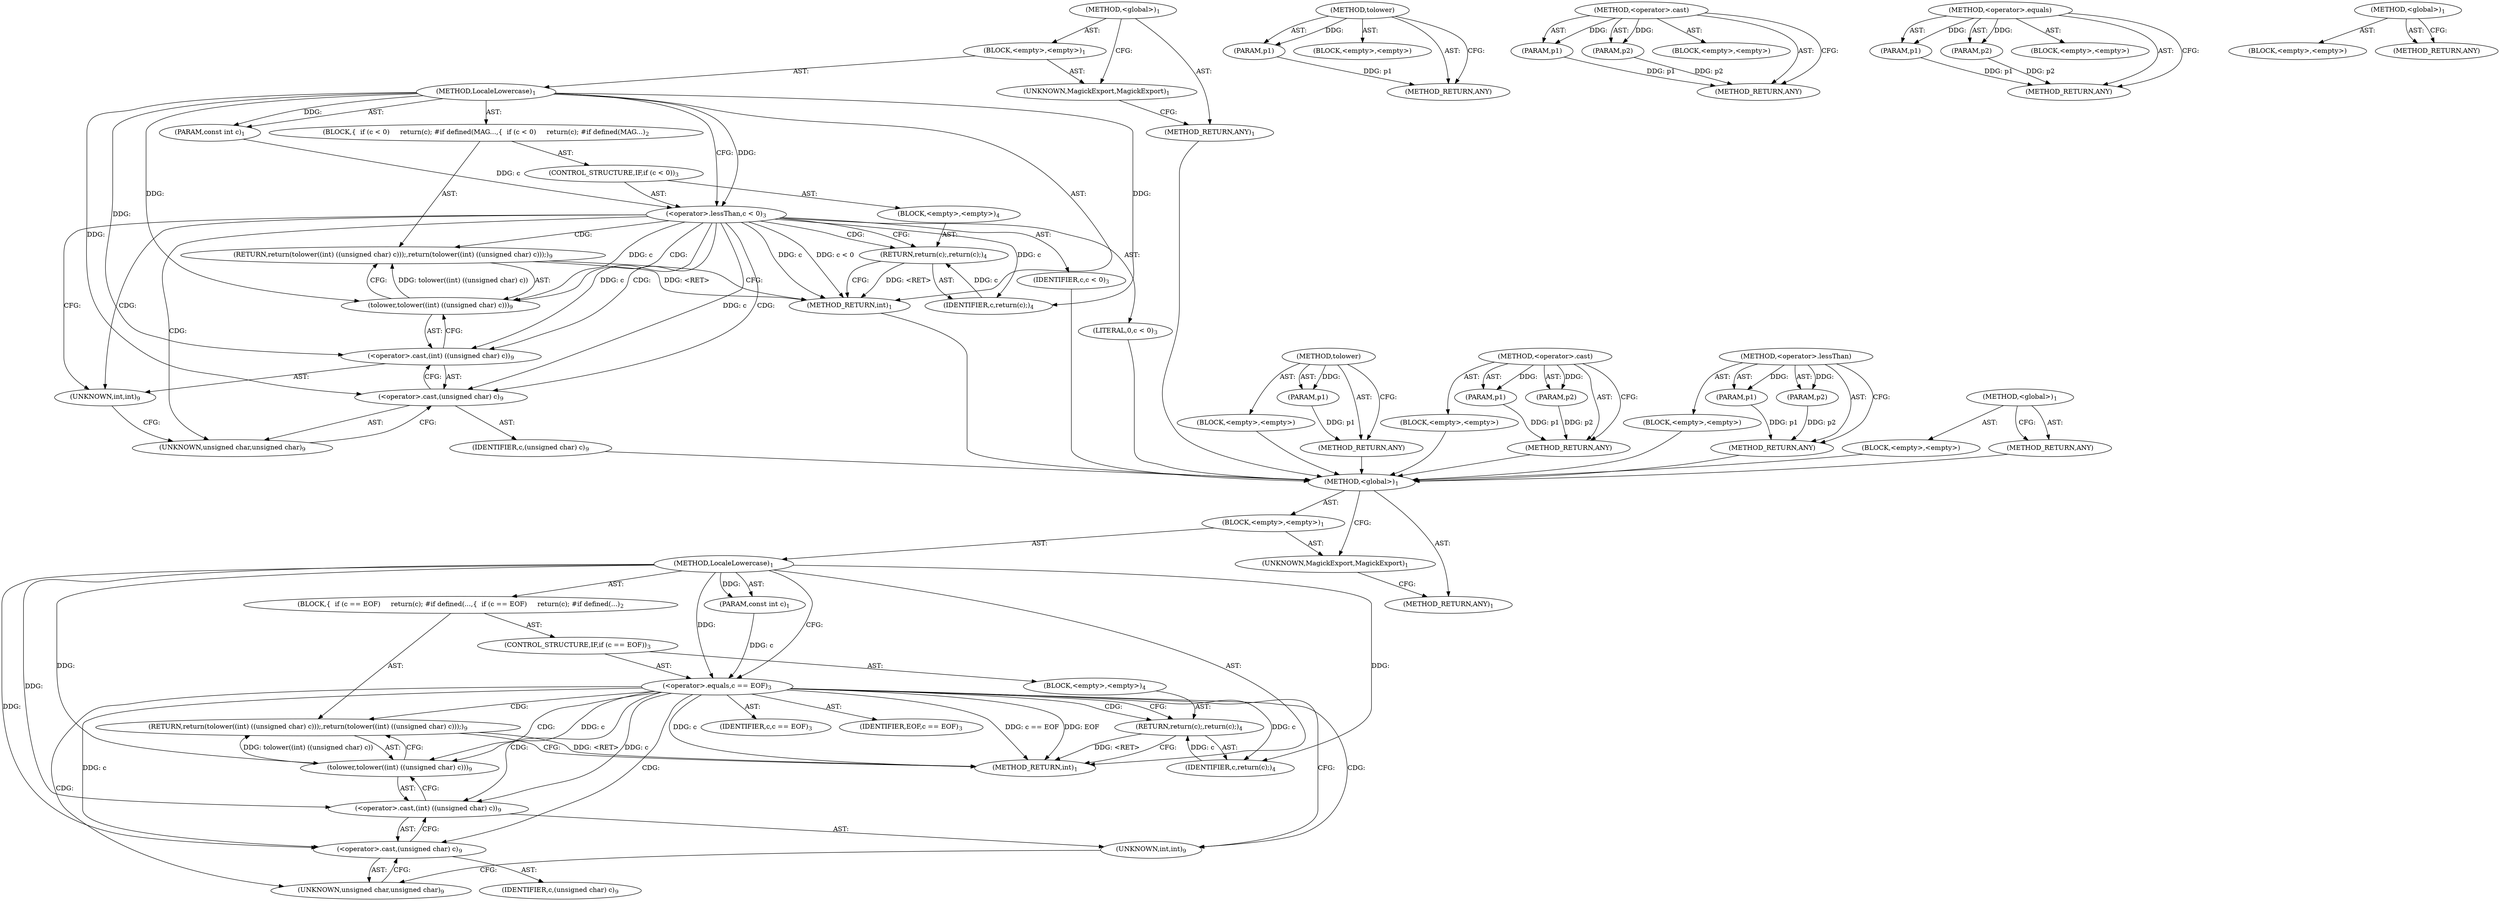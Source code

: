 digraph "&lt;global&gt;" {
vulnerable_6 [label=<(METHOD,&lt;global&gt;)<SUB>1</SUB>>];
vulnerable_7 [label=<(BLOCK,&lt;empty&gt;,&lt;empty&gt;)<SUB>1</SUB>>];
vulnerable_8 [label=<(UNKNOWN,MagickExport,MagickExport)<SUB>1</SUB>>];
vulnerable_9 [label=<(METHOD,LocaleLowercase)<SUB>1</SUB>>];
vulnerable_10 [label=<(PARAM,const int c)<SUB>1</SUB>>];
vulnerable_11 [label=<(BLOCK,{
  if (c &lt; 0)
     return(c);
 #if defined(MAG...,{
  if (c &lt; 0)
     return(c);
 #if defined(MAG...)<SUB>2</SUB>>];
vulnerable_12 [label=<(CONTROL_STRUCTURE,IF,if (c &lt; 0))<SUB>3</SUB>>];
vulnerable_13 [label=<(&lt;operator&gt;.lessThan,c &lt; 0)<SUB>3</SUB>>];
vulnerable_14 [label=<(IDENTIFIER,c,c &lt; 0)<SUB>3</SUB>>];
vulnerable_15 [label=<(LITERAL,0,c &lt; 0)<SUB>3</SUB>>];
vulnerable_16 [label=<(BLOCK,&lt;empty&gt;,&lt;empty&gt;)<SUB>4</SUB>>];
vulnerable_17 [label=<(RETURN,return(c);,return(c);)<SUB>4</SUB>>];
vulnerable_18 [label=<(IDENTIFIER,c,return(c);)<SUB>4</SUB>>];
vulnerable_19 [label=<(RETURN,return(tolower((int) ((unsigned char) c)));,return(tolower((int) ((unsigned char) c)));)<SUB>9</SUB>>];
vulnerable_20 [label=<(tolower,tolower((int) ((unsigned char) c)))<SUB>9</SUB>>];
vulnerable_21 [label=<(&lt;operator&gt;.cast,(int) ((unsigned char) c))<SUB>9</SUB>>];
vulnerable_22 [label=<(UNKNOWN,int,int)<SUB>9</SUB>>];
vulnerable_23 [label=<(&lt;operator&gt;.cast,(unsigned char) c)<SUB>9</SUB>>];
vulnerable_24 [label=<(UNKNOWN,unsigned char,unsigned char)<SUB>9</SUB>>];
vulnerable_25 [label=<(IDENTIFIER,c,(unsigned char) c)<SUB>9</SUB>>];
vulnerable_26 [label=<(METHOD_RETURN,int)<SUB>1</SUB>>];
vulnerable_28 [label=<(METHOD_RETURN,ANY)<SUB>1</SUB>>];
vulnerable_48 [label=<(METHOD,tolower)>];
vulnerable_49 [label=<(PARAM,p1)>];
vulnerable_50 [label=<(BLOCK,&lt;empty&gt;,&lt;empty&gt;)>];
vulnerable_51 [label=<(METHOD_RETURN,ANY)>];
vulnerable_52 [label=<(METHOD,&lt;operator&gt;.cast)>];
vulnerable_53 [label=<(PARAM,p1)>];
vulnerable_54 [label=<(PARAM,p2)>];
vulnerable_55 [label=<(BLOCK,&lt;empty&gt;,&lt;empty&gt;)>];
vulnerable_56 [label=<(METHOD_RETURN,ANY)>];
vulnerable_43 [label=<(METHOD,&lt;operator&gt;.lessThan)>];
vulnerable_44 [label=<(PARAM,p1)>];
vulnerable_45 [label=<(PARAM,p2)>];
vulnerable_46 [label=<(BLOCK,&lt;empty&gt;,&lt;empty&gt;)>];
vulnerable_47 [label=<(METHOD_RETURN,ANY)>];
vulnerable_37 [label=<(METHOD,&lt;global&gt;)<SUB>1</SUB>>];
vulnerable_38 [label=<(BLOCK,&lt;empty&gt;,&lt;empty&gt;)>];
vulnerable_39 [label=<(METHOD_RETURN,ANY)>];
fixed_6 [label=<(METHOD,&lt;global&gt;)<SUB>1</SUB>>];
fixed_7 [label=<(BLOCK,&lt;empty&gt;,&lt;empty&gt;)<SUB>1</SUB>>];
fixed_8 [label=<(UNKNOWN,MagickExport,MagickExport)<SUB>1</SUB>>];
fixed_9 [label=<(METHOD,LocaleLowercase)<SUB>1</SUB>>];
fixed_10 [label=<(PARAM,const int c)<SUB>1</SUB>>];
fixed_11 [label=<(BLOCK,{
  if (c == EOF)
     return(c);
 #if defined(...,{
  if (c == EOF)
     return(c);
 #if defined(...)<SUB>2</SUB>>];
fixed_12 [label=<(CONTROL_STRUCTURE,IF,if (c == EOF))<SUB>3</SUB>>];
fixed_13 [label=<(&lt;operator&gt;.equals,c == EOF)<SUB>3</SUB>>];
fixed_14 [label=<(IDENTIFIER,c,c == EOF)<SUB>3</SUB>>];
fixed_15 [label=<(IDENTIFIER,EOF,c == EOF)<SUB>3</SUB>>];
fixed_16 [label=<(BLOCK,&lt;empty&gt;,&lt;empty&gt;)<SUB>4</SUB>>];
fixed_17 [label=<(RETURN,return(c);,return(c);)<SUB>4</SUB>>];
fixed_18 [label=<(IDENTIFIER,c,return(c);)<SUB>4</SUB>>];
fixed_19 [label=<(RETURN,return(tolower((int) ((unsigned char) c)));,return(tolower((int) ((unsigned char) c)));)<SUB>9</SUB>>];
fixed_20 [label=<(tolower,tolower((int) ((unsigned char) c)))<SUB>9</SUB>>];
fixed_21 [label=<(&lt;operator&gt;.cast,(int) ((unsigned char) c))<SUB>9</SUB>>];
fixed_22 [label=<(UNKNOWN,int,int)<SUB>9</SUB>>];
fixed_23 [label=<(&lt;operator&gt;.cast,(unsigned char) c)<SUB>9</SUB>>];
fixed_24 [label=<(UNKNOWN,unsigned char,unsigned char)<SUB>9</SUB>>];
fixed_25 [label=<(IDENTIFIER,c,(unsigned char) c)<SUB>9</SUB>>];
fixed_26 [label=<(METHOD_RETURN,int)<SUB>1</SUB>>];
fixed_28 [label=<(METHOD_RETURN,ANY)<SUB>1</SUB>>];
fixed_48 [label=<(METHOD,tolower)>];
fixed_49 [label=<(PARAM,p1)>];
fixed_50 [label=<(BLOCK,&lt;empty&gt;,&lt;empty&gt;)>];
fixed_51 [label=<(METHOD_RETURN,ANY)>];
fixed_52 [label=<(METHOD,&lt;operator&gt;.cast)>];
fixed_53 [label=<(PARAM,p1)>];
fixed_54 [label=<(PARAM,p2)>];
fixed_55 [label=<(BLOCK,&lt;empty&gt;,&lt;empty&gt;)>];
fixed_56 [label=<(METHOD_RETURN,ANY)>];
fixed_43 [label=<(METHOD,&lt;operator&gt;.equals)>];
fixed_44 [label=<(PARAM,p1)>];
fixed_45 [label=<(PARAM,p2)>];
fixed_46 [label=<(BLOCK,&lt;empty&gt;,&lt;empty&gt;)>];
fixed_47 [label=<(METHOD_RETURN,ANY)>];
fixed_37 [label=<(METHOD,&lt;global&gt;)<SUB>1</SUB>>];
fixed_38 [label=<(BLOCK,&lt;empty&gt;,&lt;empty&gt;)>];
fixed_39 [label=<(METHOD_RETURN,ANY)>];
vulnerable_6 -> vulnerable_7  [key=0, label="AST: "];
vulnerable_6 -> vulnerable_28  [key=0, label="AST: "];
vulnerable_6 -> vulnerable_8  [key=0, label="CFG: "];
vulnerable_7 -> vulnerable_8  [key=0, label="AST: "];
vulnerable_7 -> vulnerable_9  [key=0, label="AST: "];
vulnerable_8 -> vulnerable_28  [key=0, label="CFG: "];
vulnerable_9 -> vulnerable_10  [key=0, label="AST: "];
vulnerable_9 -> vulnerable_10  [key=1, label="DDG: "];
vulnerable_9 -> vulnerable_11  [key=0, label="AST: "];
vulnerable_9 -> vulnerable_26  [key=0, label="AST: "];
vulnerable_9 -> vulnerable_13  [key=0, label="CFG: "];
vulnerable_9 -> vulnerable_13  [key=1, label="DDG: "];
vulnerable_9 -> vulnerable_20  [key=0, label="DDG: "];
vulnerable_9 -> vulnerable_18  [key=0, label="DDG: "];
vulnerable_9 -> vulnerable_21  [key=0, label="DDG: "];
vulnerable_9 -> vulnerable_23  [key=0, label="DDG: "];
vulnerable_10 -> vulnerable_13  [key=0, label="DDG: c"];
vulnerable_11 -> vulnerable_12  [key=0, label="AST: "];
vulnerable_11 -> vulnerable_19  [key=0, label="AST: "];
vulnerable_12 -> vulnerable_13  [key=0, label="AST: "];
vulnerable_12 -> vulnerable_16  [key=0, label="AST: "];
vulnerable_13 -> vulnerable_14  [key=0, label="AST: "];
vulnerable_13 -> vulnerable_15  [key=0, label="AST: "];
vulnerable_13 -> vulnerable_22  [key=0, label="CFG: "];
vulnerable_13 -> vulnerable_22  [key=1, label="CDG: "];
vulnerable_13 -> vulnerable_17  [key=0, label="CFG: "];
vulnerable_13 -> vulnerable_17  [key=1, label="CDG: "];
vulnerable_13 -> vulnerable_26  [key=0, label="DDG: c"];
vulnerable_13 -> vulnerable_26  [key=1, label="DDG: c &lt; 0"];
vulnerable_13 -> vulnerable_20  [key=0, label="DDG: c"];
vulnerable_13 -> vulnerable_20  [key=1, label="CDG: "];
vulnerable_13 -> vulnerable_18  [key=0, label="DDG: c"];
vulnerable_13 -> vulnerable_21  [key=0, label="DDG: c"];
vulnerable_13 -> vulnerable_21  [key=1, label="CDG: "];
vulnerable_13 -> vulnerable_23  [key=0, label="DDG: c"];
vulnerable_13 -> vulnerable_23  [key=1, label="CDG: "];
vulnerable_13 -> vulnerable_24  [key=0, label="CDG: "];
vulnerable_13 -> vulnerable_19  [key=0, label="CDG: "];
vulnerable_14 -> fixed_6  [key=0];
vulnerable_15 -> fixed_6  [key=0];
vulnerable_16 -> vulnerable_17  [key=0, label="AST: "];
vulnerable_17 -> vulnerable_18  [key=0, label="AST: "];
vulnerable_17 -> vulnerable_26  [key=0, label="CFG: "];
vulnerable_17 -> vulnerable_26  [key=1, label="DDG: &lt;RET&gt;"];
vulnerable_18 -> vulnerable_17  [key=0, label="DDG: c"];
vulnerable_19 -> vulnerable_20  [key=0, label="AST: "];
vulnerable_19 -> vulnerable_26  [key=0, label="CFG: "];
vulnerable_19 -> vulnerable_26  [key=1, label="DDG: &lt;RET&gt;"];
vulnerable_20 -> vulnerable_21  [key=0, label="AST: "];
vulnerable_20 -> vulnerable_19  [key=0, label="CFG: "];
vulnerable_20 -> vulnerable_19  [key=1, label="DDG: tolower((int) ((unsigned char) c))"];
vulnerable_21 -> vulnerable_22  [key=0, label="AST: "];
vulnerable_21 -> vulnerable_23  [key=0, label="AST: "];
vulnerable_21 -> vulnerable_20  [key=0, label="CFG: "];
vulnerable_22 -> vulnerable_24  [key=0, label="CFG: "];
vulnerable_23 -> vulnerable_24  [key=0, label="AST: "];
vulnerable_23 -> vulnerable_25  [key=0, label="AST: "];
vulnerable_23 -> vulnerable_21  [key=0, label="CFG: "];
vulnerable_24 -> vulnerable_23  [key=0, label="CFG: "];
vulnerable_25 -> fixed_6  [key=0];
vulnerable_26 -> fixed_6  [key=0];
vulnerable_28 -> fixed_6  [key=0];
vulnerable_48 -> vulnerable_49  [key=0, label="AST: "];
vulnerable_48 -> vulnerable_49  [key=1, label="DDG: "];
vulnerable_48 -> vulnerable_50  [key=0, label="AST: "];
vulnerable_48 -> vulnerable_51  [key=0, label="AST: "];
vulnerable_48 -> vulnerable_51  [key=1, label="CFG: "];
vulnerable_49 -> vulnerable_51  [key=0, label="DDG: p1"];
vulnerable_50 -> fixed_6  [key=0];
vulnerable_51 -> fixed_6  [key=0];
vulnerable_52 -> vulnerable_53  [key=0, label="AST: "];
vulnerable_52 -> vulnerable_53  [key=1, label="DDG: "];
vulnerable_52 -> vulnerable_55  [key=0, label="AST: "];
vulnerable_52 -> vulnerable_54  [key=0, label="AST: "];
vulnerable_52 -> vulnerable_54  [key=1, label="DDG: "];
vulnerable_52 -> vulnerable_56  [key=0, label="AST: "];
vulnerable_52 -> vulnerable_56  [key=1, label="CFG: "];
vulnerable_53 -> vulnerable_56  [key=0, label="DDG: p1"];
vulnerable_54 -> vulnerable_56  [key=0, label="DDG: p2"];
vulnerable_55 -> fixed_6  [key=0];
vulnerable_56 -> fixed_6  [key=0];
vulnerable_43 -> vulnerable_44  [key=0, label="AST: "];
vulnerable_43 -> vulnerable_44  [key=1, label="DDG: "];
vulnerable_43 -> vulnerable_46  [key=0, label="AST: "];
vulnerable_43 -> vulnerable_45  [key=0, label="AST: "];
vulnerable_43 -> vulnerable_45  [key=1, label="DDG: "];
vulnerable_43 -> vulnerable_47  [key=0, label="AST: "];
vulnerable_43 -> vulnerable_47  [key=1, label="CFG: "];
vulnerable_44 -> vulnerable_47  [key=0, label="DDG: p1"];
vulnerable_45 -> vulnerable_47  [key=0, label="DDG: p2"];
vulnerable_46 -> fixed_6  [key=0];
vulnerable_47 -> fixed_6  [key=0];
vulnerable_37 -> vulnerable_38  [key=0, label="AST: "];
vulnerable_37 -> vulnerable_39  [key=0, label="AST: "];
vulnerable_37 -> vulnerable_39  [key=1, label="CFG: "];
vulnerable_38 -> fixed_6  [key=0];
vulnerable_39 -> fixed_6  [key=0];
fixed_6 -> fixed_7  [key=0, label="AST: "];
fixed_6 -> fixed_28  [key=0, label="AST: "];
fixed_6 -> fixed_8  [key=0, label="CFG: "];
fixed_7 -> fixed_8  [key=0, label="AST: "];
fixed_7 -> fixed_9  [key=0, label="AST: "];
fixed_8 -> fixed_28  [key=0, label="CFG: "];
fixed_9 -> fixed_10  [key=0, label="AST: "];
fixed_9 -> fixed_10  [key=1, label="DDG: "];
fixed_9 -> fixed_11  [key=0, label="AST: "];
fixed_9 -> fixed_26  [key=0, label="AST: "];
fixed_9 -> fixed_13  [key=0, label="CFG: "];
fixed_9 -> fixed_13  [key=1, label="DDG: "];
fixed_9 -> fixed_20  [key=0, label="DDG: "];
fixed_9 -> fixed_18  [key=0, label="DDG: "];
fixed_9 -> fixed_21  [key=0, label="DDG: "];
fixed_9 -> fixed_23  [key=0, label="DDG: "];
fixed_10 -> fixed_13  [key=0, label="DDG: c"];
fixed_11 -> fixed_12  [key=0, label="AST: "];
fixed_11 -> fixed_19  [key=0, label="AST: "];
fixed_12 -> fixed_13  [key=0, label="AST: "];
fixed_12 -> fixed_16  [key=0, label="AST: "];
fixed_13 -> fixed_14  [key=0, label="AST: "];
fixed_13 -> fixed_15  [key=0, label="AST: "];
fixed_13 -> fixed_22  [key=0, label="CFG: "];
fixed_13 -> fixed_22  [key=1, label="CDG: "];
fixed_13 -> fixed_17  [key=0, label="CFG: "];
fixed_13 -> fixed_17  [key=1, label="CDG: "];
fixed_13 -> fixed_26  [key=0, label="DDG: c"];
fixed_13 -> fixed_26  [key=1, label="DDG: c == EOF"];
fixed_13 -> fixed_26  [key=2, label="DDG: EOF"];
fixed_13 -> fixed_20  [key=0, label="DDG: c"];
fixed_13 -> fixed_20  [key=1, label="CDG: "];
fixed_13 -> fixed_18  [key=0, label="DDG: c"];
fixed_13 -> fixed_21  [key=0, label="DDG: c"];
fixed_13 -> fixed_21  [key=1, label="CDG: "];
fixed_13 -> fixed_23  [key=0, label="DDG: c"];
fixed_13 -> fixed_23  [key=1, label="CDG: "];
fixed_13 -> fixed_24  [key=0, label="CDG: "];
fixed_13 -> fixed_19  [key=0, label="CDG: "];
fixed_16 -> fixed_17  [key=0, label="AST: "];
fixed_17 -> fixed_18  [key=0, label="AST: "];
fixed_17 -> fixed_26  [key=0, label="CFG: "];
fixed_17 -> fixed_26  [key=1, label="DDG: &lt;RET&gt;"];
fixed_18 -> fixed_17  [key=0, label="DDG: c"];
fixed_19 -> fixed_20  [key=0, label="AST: "];
fixed_19 -> fixed_26  [key=0, label="CFG: "];
fixed_19 -> fixed_26  [key=1, label="DDG: &lt;RET&gt;"];
fixed_20 -> fixed_21  [key=0, label="AST: "];
fixed_20 -> fixed_19  [key=0, label="CFG: "];
fixed_20 -> fixed_19  [key=1, label="DDG: tolower((int) ((unsigned char) c))"];
fixed_21 -> fixed_22  [key=0, label="AST: "];
fixed_21 -> fixed_23  [key=0, label="AST: "];
fixed_21 -> fixed_20  [key=0, label="CFG: "];
fixed_22 -> fixed_24  [key=0, label="CFG: "];
fixed_23 -> fixed_24  [key=0, label="AST: "];
fixed_23 -> fixed_25  [key=0, label="AST: "];
fixed_23 -> fixed_21  [key=0, label="CFG: "];
fixed_24 -> fixed_23  [key=0, label="CFG: "];
fixed_48 -> fixed_49  [key=0, label="AST: "];
fixed_48 -> fixed_49  [key=1, label="DDG: "];
fixed_48 -> fixed_50  [key=0, label="AST: "];
fixed_48 -> fixed_51  [key=0, label="AST: "];
fixed_48 -> fixed_51  [key=1, label="CFG: "];
fixed_49 -> fixed_51  [key=0, label="DDG: p1"];
fixed_52 -> fixed_53  [key=0, label="AST: "];
fixed_52 -> fixed_53  [key=1, label="DDG: "];
fixed_52 -> fixed_55  [key=0, label="AST: "];
fixed_52 -> fixed_54  [key=0, label="AST: "];
fixed_52 -> fixed_54  [key=1, label="DDG: "];
fixed_52 -> fixed_56  [key=0, label="AST: "];
fixed_52 -> fixed_56  [key=1, label="CFG: "];
fixed_53 -> fixed_56  [key=0, label="DDG: p1"];
fixed_54 -> fixed_56  [key=0, label="DDG: p2"];
fixed_43 -> fixed_44  [key=0, label="AST: "];
fixed_43 -> fixed_44  [key=1, label="DDG: "];
fixed_43 -> fixed_46  [key=0, label="AST: "];
fixed_43 -> fixed_45  [key=0, label="AST: "];
fixed_43 -> fixed_45  [key=1, label="DDG: "];
fixed_43 -> fixed_47  [key=0, label="AST: "];
fixed_43 -> fixed_47  [key=1, label="CFG: "];
fixed_44 -> fixed_47  [key=0, label="DDG: p1"];
fixed_45 -> fixed_47  [key=0, label="DDG: p2"];
fixed_37 -> fixed_38  [key=0, label="AST: "];
fixed_37 -> fixed_39  [key=0, label="AST: "];
fixed_37 -> fixed_39  [key=1, label="CFG: "];
}
